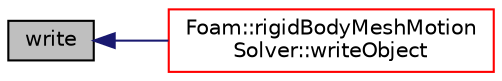 digraph "write"
{
  bgcolor="transparent";
  edge [fontname="Helvetica",fontsize="10",labelfontname="Helvetica",labelfontsize="10"];
  node [fontname="Helvetica",fontsize="10",shape=record];
  rankdir="LR";
  Node116 [label="write",height=0.2,width=0.4,color="black", fillcolor="grey75", style="filled", fontcolor="black"];
  Node116 -> Node117 [dir="back",color="midnightblue",fontsize="10",style="solid",fontname="Helvetica"];
  Node117 [label="Foam::rigidBodyMeshMotion\lSolver::writeObject",height=0.2,width=0.4,color="red",URL="$a30489.html#aac52c08633b4e1e66bc6fb382b7ec674",tooltip="Write state using given format, version and compression. "];
}

